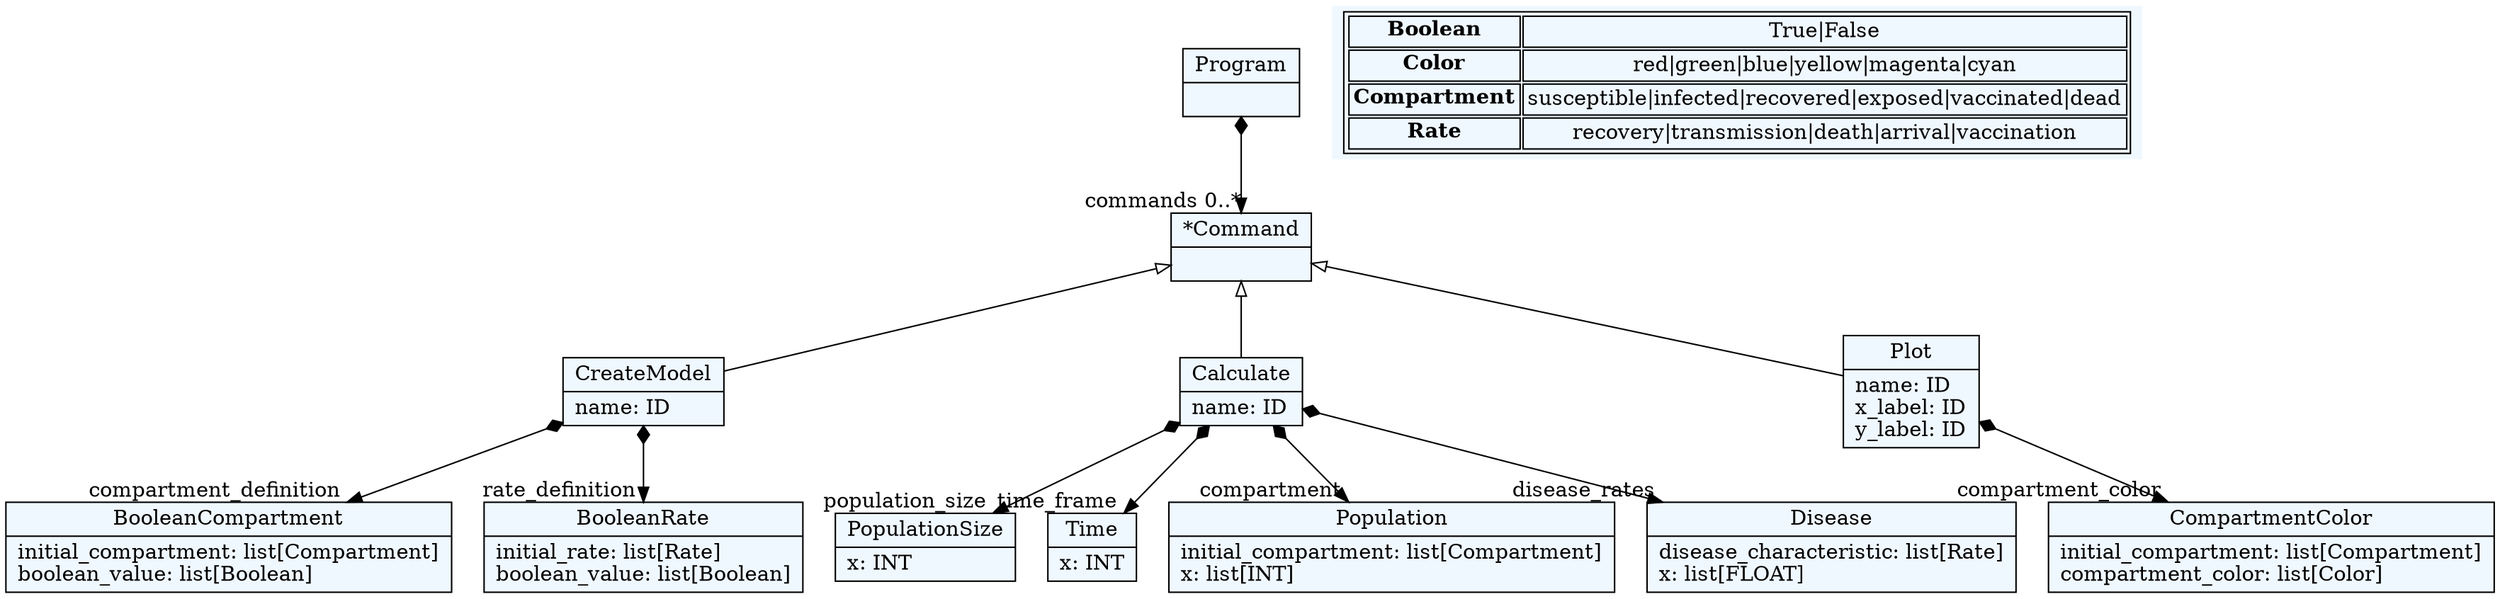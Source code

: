 
    digraph textX {
    fontname = "Bitstream Vera Sans"
    fontsize = 8
    node[
        shape=record,
        style=filled,
        fillcolor=aliceblue
    ]
    nodesep = 0.3
    edge[dir=black,arrowtail=empty]


94670361977056[ label="{Program|}"]

94670361957296[ label="{*Command|}"]

94670362111536[ label="{CreateModel|name: ID\l}"]

94670362117664[ label="{Calculate|name: ID\l}"]

94670362123200[ label="{Plot|name: ID\lx_label: ID\ly_label: ID\l}"]

94670362128736[ label="{BooleanCompartment|initial_compartment: list[Compartment]\lboolean_value: list[Boolean]\l}"]

94670362134272[ label="{BooleanRate|initial_rate: list[Rate]\lboolean_value: list[Boolean]\l}"]

94670362140928[ label="{CompartmentColor|initial_compartment: list[Compartment]\lcompartment_color: list[Color]\l}"]

94670362121200[ label="{PopulationSize|x: INT\l}"]

94670361909216[ label="{Time|x: INT\l}"]

94670362144928[ label="{Population|initial_compartment: list[Compartment]\lx: list[INT]\l}"]

94670362162128[ label="{Disease|disease_characteristic: list[Rate]\lx: list[FLOAT]\l}"]



94670361977056 -> 94670361957296[arrowtail=diamond, dir=both, headlabel="commands 0..*"]
94670361957296 -> 94670362111536 [dir=back]
94670361957296 -> 94670362117664 [dir=back]
94670361957296 -> 94670362123200 [dir=back]
94670362111536 -> 94670362128736[arrowtail=diamond, dir=both, headlabel="compartment_definition "]
94670362111536 -> 94670362134272[arrowtail=diamond, dir=both, headlabel="rate_definition "]
94670362117664 -> 94670362121200[arrowtail=diamond, dir=both, headlabel="population_size "]
94670362117664 -> 94670362144928[arrowtail=diamond, dir=both, headlabel="compartment "]
94670362117664 -> 94670362162128[arrowtail=diamond, dir=both, headlabel="disease_rates "]
94670362117664 -> 94670361909216[arrowtail=diamond, dir=both, headlabel="time_frame "]
94670362123200 -> 94670362140928[arrowtail=diamond, dir=both, headlabel="compartment_color "]
match_rules [ shape=plaintext, label=< <table>
	<tr>
		<td><b>Boolean</b></td><td>True|False</td>
	</tr>
	<tr>
		<td><b>Color</b></td><td>red|green|blue|yellow|magenta|cyan</td>
	</tr>
	<tr>
		<td><b>Compartment</b></td><td>susceptible|infected|recovered|exposed|vaccinated|dead</td>
	</tr>
	<tr>
		<td><b>Rate</b></td><td>recovery|transmission|death|arrival|vaccination</td>
	</tr>
</table> >]


}
